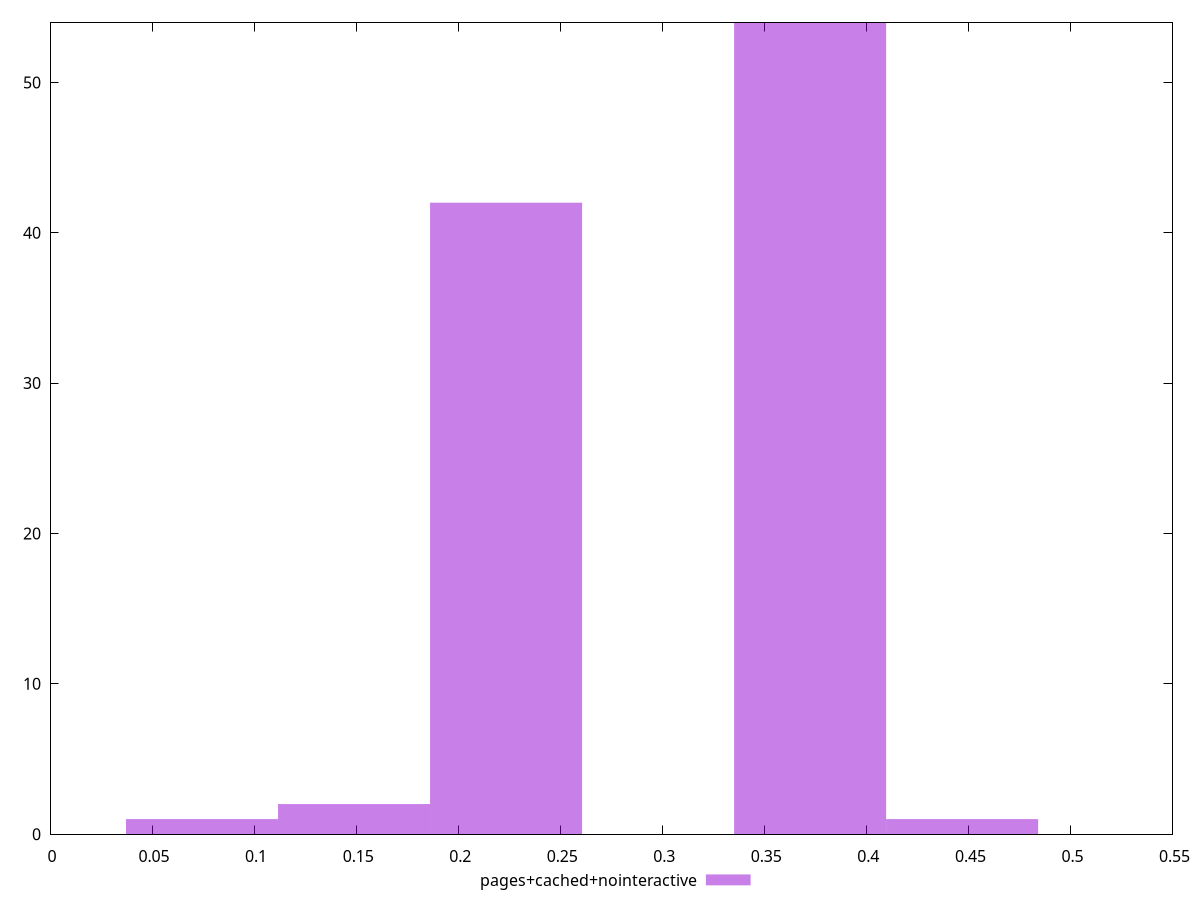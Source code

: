 $_pagesCachedNointeractive <<EOF
0.37244016019450676 54
0.22346409611670404 42
0.07448803203890135 1
0.1489760640778027 2
0.4469281922334081 1
EOF
set key outside below
set terminal pngcairo
set output "report_00005_2020-11-02T22-26-11.212Z/cumulative-layout-shift/pages+cached+nointeractive//raw_hist.png"
set yrange [0:54]
set boxwidth 0.07448803203890135
set style fill transparent solid 0.5 noborder
plot $_pagesCachedNointeractive title "pages+cached+nointeractive" with boxes ,